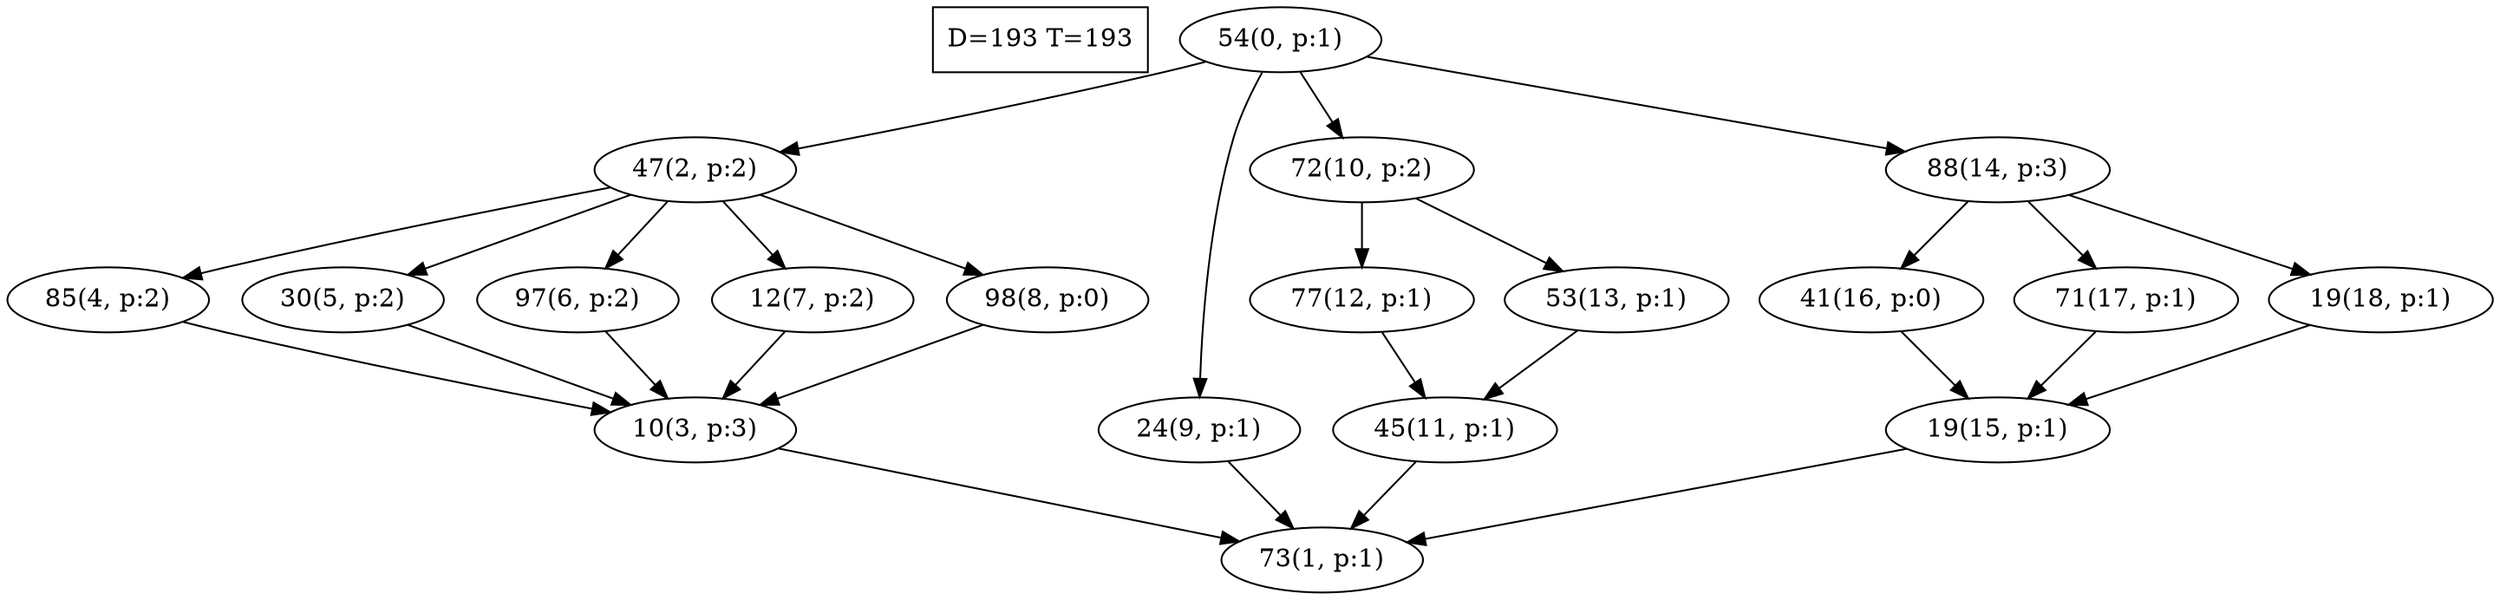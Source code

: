 digraph Task {
i [shape=box, label="D=193 T=193"]; 
0 [label="54(0, p:1)"];
1 [label="73(1, p:1)"];
2 [label="47(2, p:2)"];
3 [label="10(3, p:3)"];
4 [label="85(4, p:2)"];
5 [label="30(5, p:2)"];
6 [label="97(6, p:2)"];
7 [label="12(7, p:2)"];
8 [label="98(8, p:0)"];
9 [label="24(9, p:1)"];
10 [label="72(10, p:2)"];
11 [label="45(11, p:1)"];
12 [label="77(12, p:1)"];
13 [label="53(13, p:1)"];
14 [label="88(14, p:3)"];
15 [label="19(15, p:1)"];
16 [label="41(16, p:0)"];
17 [label="71(17, p:1)"];
18 [label="19(18, p:1)"];
0 -> 2;
0 -> 9;
0 -> 10;
0 -> 14;
2 -> 4;
2 -> 5;
2 -> 6;
2 -> 7;
2 -> 8;
3 -> 1;
4 -> 3;
5 -> 3;
6 -> 3;
7 -> 3;
8 -> 3;
9 -> 1;
10 -> 12;
10 -> 13;
11 -> 1;
12 -> 11;
13 -> 11;
14 -> 16;
14 -> 17;
14 -> 18;
15 -> 1;
16 -> 15;
17 -> 15;
18 -> 15;
}